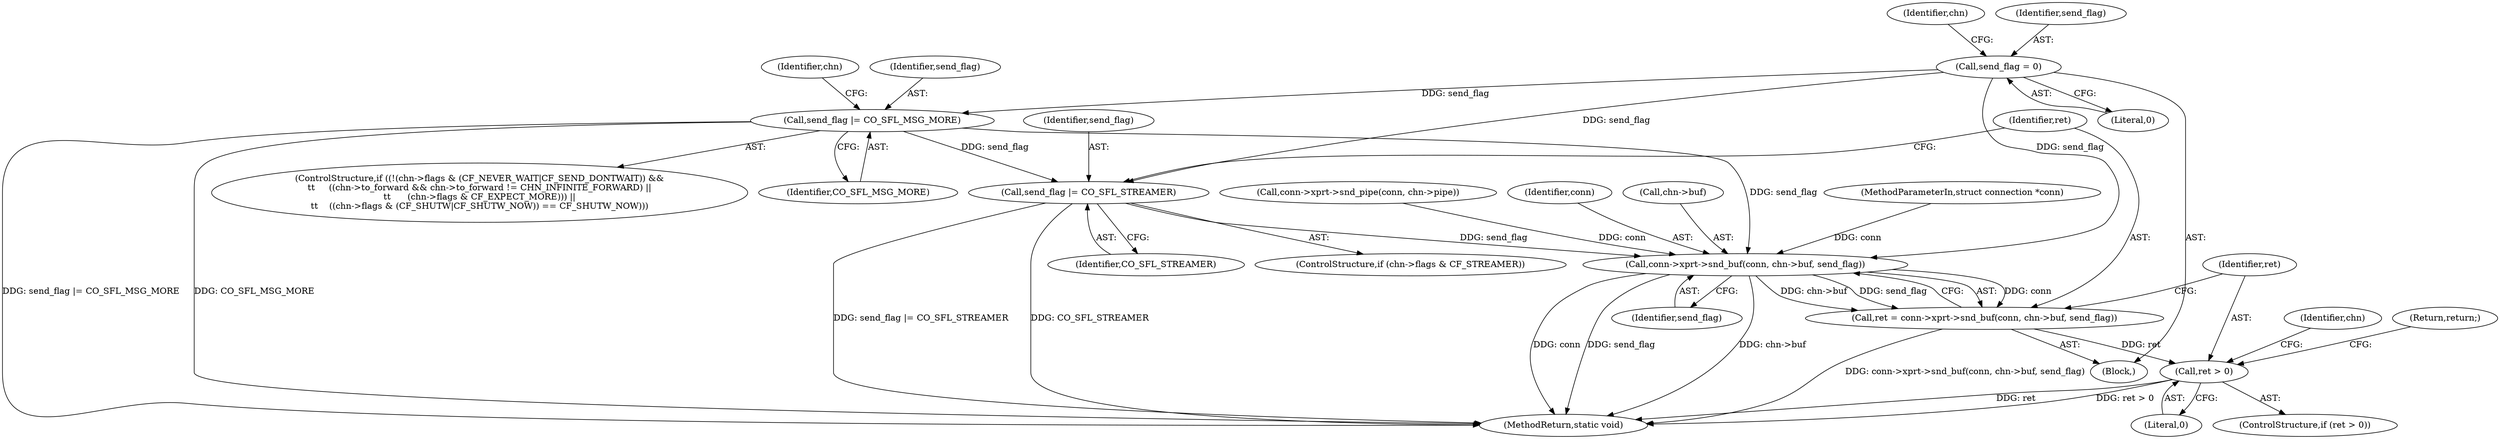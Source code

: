 digraph "0_haproxy_b4d05093bc89f71377230228007e69a1434c1a0c_1@API" {
"1000237" [label="(Call,send_flag |= CO_SFL_MSG_MORE)"];
"1000199" [label="(Call,send_flag = 0)"];
"1000246" [label="(Call,send_flag |= CO_SFL_STREAMER)"];
"1000251" [label="(Call,conn->xprt->snd_buf(conn, chn->buf, send_flag))"];
"1000249" [label="(Call,ret = conn->xprt->snd_buf(conn, chn->buf, send_flag))"];
"1000258" [label="(Call,ret > 0)"];
"1000208" [label="(Identifier,chn)"];
"1000251" [label="(Call,conn->xprt->snd_buf(conn, chn->buf, send_flag))"];
"1000200" [label="(Identifier,send_flag)"];
"1000201" [label="(Literal,0)"];
"1000285" [label="(Return,return;)"];
"1000249" [label="(Call,ret = conn->xprt->snd_buf(conn, chn->buf, send_flag))"];
"1000237" [label="(Call,send_flag |= CO_SFL_MSG_MORE)"];
"1000264" [label="(Identifier,chn)"];
"1000197" [label="(Block,)"];
"1000256" [label="(Identifier,send_flag)"];
"1000286" [label="(MethodReturn,static void)"];
"1000106" [label="(MethodParameterIn,struct connection *conn)"];
"1000134" [label="(Call,conn->xprt->snd_pipe(conn, chn->pipe))"];
"1000258" [label="(Call,ret > 0)"];
"1000252" [label="(Identifier,conn)"];
"1000199" [label="(Call,send_flag = 0)"];
"1000202" [label="(ControlStructure,if ((!(chn->flags & (CF_NEVER_WAIT|CF_SEND_DONTWAIT)) &&\n\t\t     ((chn->to_forward && chn->to_forward != CHN_INFINITE_FORWARD) ||\n\t\t      (chn->flags & CF_EXPECT_MORE))) ||\n\t\t    ((chn->flags & (CF_SHUTW|CF_SHUTW_NOW)) == CF_SHUTW_NOW)))"];
"1000248" [label="(Identifier,CO_SFL_STREAMER)"];
"1000260" [label="(Literal,0)"];
"1000253" [label="(Call,chn->buf)"];
"1000243" [label="(Identifier,chn)"];
"1000238" [label="(Identifier,send_flag)"];
"1000240" [label="(ControlStructure,if (chn->flags & CF_STREAMER))"];
"1000247" [label="(Identifier,send_flag)"];
"1000246" [label="(Call,send_flag |= CO_SFL_STREAMER)"];
"1000259" [label="(Identifier,ret)"];
"1000257" [label="(ControlStructure,if (ret > 0))"];
"1000239" [label="(Identifier,CO_SFL_MSG_MORE)"];
"1000250" [label="(Identifier,ret)"];
"1000237" -> "1000202"  [label="AST: "];
"1000237" -> "1000239"  [label="CFG: "];
"1000238" -> "1000237"  [label="AST: "];
"1000239" -> "1000237"  [label="AST: "];
"1000243" -> "1000237"  [label="CFG: "];
"1000237" -> "1000286"  [label="DDG: send_flag |= CO_SFL_MSG_MORE"];
"1000237" -> "1000286"  [label="DDG: CO_SFL_MSG_MORE"];
"1000199" -> "1000237"  [label="DDG: send_flag"];
"1000237" -> "1000246"  [label="DDG: send_flag"];
"1000237" -> "1000251"  [label="DDG: send_flag"];
"1000199" -> "1000197"  [label="AST: "];
"1000199" -> "1000201"  [label="CFG: "];
"1000200" -> "1000199"  [label="AST: "];
"1000201" -> "1000199"  [label="AST: "];
"1000208" -> "1000199"  [label="CFG: "];
"1000199" -> "1000246"  [label="DDG: send_flag"];
"1000199" -> "1000251"  [label="DDG: send_flag"];
"1000246" -> "1000240"  [label="AST: "];
"1000246" -> "1000248"  [label="CFG: "];
"1000247" -> "1000246"  [label="AST: "];
"1000248" -> "1000246"  [label="AST: "];
"1000250" -> "1000246"  [label="CFG: "];
"1000246" -> "1000286"  [label="DDG: CO_SFL_STREAMER"];
"1000246" -> "1000286"  [label="DDG: send_flag |= CO_SFL_STREAMER"];
"1000246" -> "1000251"  [label="DDG: send_flag"];
"1000251" -> "1000249"  [label="AST: "];
"1000251" -> "1000256"  [label="CFG: "];
"1000252" -> "1000251"  [label="AST: "];
"1000253" -> "1000251"  [label="AST: "];
"1000256" -> "1000251"  [label="AST: "];
"1000249" -> "1000251"  [label="CFG: "];
"1000251" -> "1000286"  [label="DDG: chn->buf"];
"1000251" -> "1000286"  [label="DDG: conn"];
"1000251" -> "1000286"  [label="DDG: send_flag"];
"1000251" -> "1000249"  [label="DDG: conn"];
"1000251" -> "1000249"  [label="DDG: chn->buf"];
"1000251" -> "1000249"  [label="DDG: send_flag"];
"1000134" -> "1000251"  [label="DDG: conn"];
"1000106" -> "1000251"  [label="DDG: conn"];
"1000249" -> "1000197"  [label="AST: "];
"1000250" -> "1000249"  [label="AST: "];
"1000259" -> "1000249"  [label="CFG: "];
"1000249" -> "1000286"  [label="DDG: conn->xprt->snd_buf(conn, chn->buf, send_flag)"];
"1000249" -> "1000258"  [label="DDG: ret"];
"1000258" -> "1000257"  [label="AST: "];
"1000258" -> "1000260"  [label="CFG: "];
"1000259" -> "1000258"  [label="AST: "];
"1000260" -> "1000258"  [label="AST: "];
"1000264" -> "1000258"  [label="CFG: "];
"1000285" -> "1000258"  [label="CFG: "];
"1000258" -> "1000286"  [label="DDG: ret"];
"1000258" -> "1000286"  [label="DDG: ret > 0"];
}
